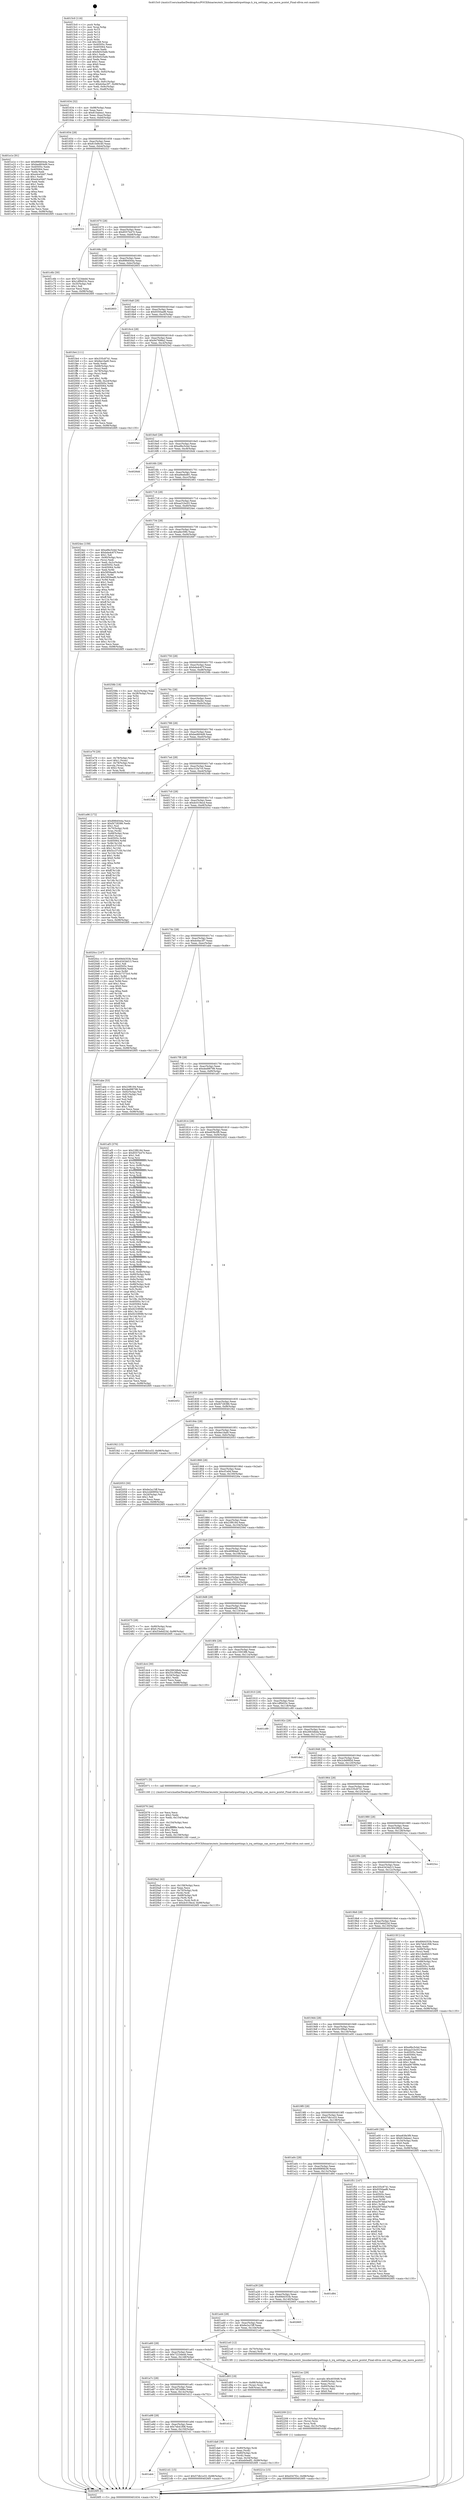 digraph "0x4015c0" {
  label = "0x4015c0 (/mnt/c/Users/mathe/Desktop/tcc/POCII/binaries/extr_linuxkernelirqsettings.h_irq_settings_can_move_pcntxt_Final-ollvm.out::main(0))"
  labelloc = "t"
  node[shape=record]

  Entry [label="",width=0.3,height=0.3,shape=circle,fillcolor=black,style=filled]
  "0x401634" [label="{
     0x401634 [32]\l
     | [instrs]\l
     &nbsp;&nbsp;0x401634 \<+6\>: mov -0x98(%rbp),%eax\l
     &nbsp;&nbsp;0x40163a \<+2\>: mov %eax,%ecx\l
     &nbsp;&nbsp;0x40163c \<+6\>: sub $0x810abea1,%ecx\l
     &nbsp;&nbsp;0x401642 \<+6\>: mov %eax,-0xac(%rbp)\l
     &nbsp;&nbsp;0x401648 \<+6\>: mov %ecx,-0xb0(%rbp)\l
     &nbsp;&nbsp;0x40164e \<+6\>: je 0000000000401e1e \<main+0x85e\>\l
  }"]
  "0x401e1e" [label="{
     0x401e1e [91]\l
     | [instrs]\l
     &nbsp;&nbsp;0x401e1e \<+5\>: mov $0x8984044a,%eax\l
     &nbsp;&nbsp;0x401e23 \<+5\>: mov $0xbed604d9,%ecx\l
     &nbsp;&nbsp;0x401e28 \<+7\>: mov 0x40505c,%edx\l
     &nbsp;&nbsp;0x401e2f \<+7\>: mov 0x405064,%esi\l
     &nbsp;&nbsp;0x401e36 \<+2\>: mov %edx,%edi\l
     &nbsp;&nbsp;0x401e38 \<+6\>: sub $0xe4ce5dd7,%edi\l
     &nbsp;&nbsp;0x401e3e \<+3\>: sub $0x1,%edi\l
     &nbsp;&nbsp;0x401e41 \<+6\>: add $0xe4ce5dd7,%edi\l
     &nbsp;&nbsp;0x401e47 \<+3\>: imul %edi,%edx\l
     &nbsp;&nbsp;0x401e4a \<+3\>: and $0x1,%edx\l
     &nbsp;&nbsp;0x401e4d \<+3\>: cmp $0x0,%edx\l
     &nbsp;&nbsp;0x401e50 \<+4\>: sete %r8b\l
     &nbsp;&nbsp;0x401e54 \<+3\>: cmp $0xa,%esi\l
     &nbsp;&nbsp;0x401e57 \<+4\>: setl %r9b\l
     &nbsp;&nbsp;0x401e5b \<+3\>: mov %r8b,%r10b\l
     &nbsp;&nbsp;0x401e5e \<+3\>: and %r9b,%r10b\l
     &nbsp;&nbsp;0x401e61 \<+3\>: xor %r9b,%r8b\l
     &nbsp;&nbsp;0x401e64 \<+3\>: or %r8b,%r10b\l
     &nbsp;&nbsp;0x401e67 \<+4\>: test $0x1,%r10b\l
     &nbsp;&nbsp;0x401e6b \<+3\>: cmovne %ecx,%eax\l
     &nbsp;&nbsp;0x401e6e \<+6\>: mov %eax,-0x98(%rbp)\l
     &nbsp;&nbsp;0x401e74 \<+5\>: jmp 00000000004026f5 \<main+0x1135\>\l
  }"]
  "0x401654" [label="{
     0x401654 [28]\l
     | [instrs]\l
     &nbsp;&nbsp;0x401654 \<+5\>: jmp 0000000000401659 \<main+0x99\>\l
     &nbsp;&nbsp;0x401659 \<+6\>: mov -0xac(%rbp),%eax\l
     &nbsp;&nbsp;0x40165f \<+5\>: sub $0x810d9c40,%eax\l
     &nbsp;&nbsp;0x401664 \<+6\>: mov %eax,-0xb4(%rbp)\l
     &nbsp;&nbsp;0x40166a \<+6\>: je 0000000000402321 \<main+0xd61\>\l
  }"]
  Exit [label="",width=0.3,height=0.3,shape=circle,fillcolor=black,style=filled,peripheries=2]
  "0x402321" [label="{
     0x402321\l
  }", style=dashed]
  "0x401670" [label="{
     0x401670 [28]\l
     | [instrs]\l
     &nbsp;&nbsp;0x401670 \<+5\>: jmp 0000000000401675 \<main+0xb5\>\l
     &nbsp;&nbsp;0x401675 \<+6\>: mov -0xac(%rbp),%eax\l
     &nbsp;&nbsp;0x40167b \<+5\>: sub $0x8557b470,%eax\l
     &nbsp;&nbsp;0x401680 \<+6\>: mov %eax,-0xb8(%rbp)\l
     &nbsp;&nbsp;0x401686 \<+6\>: je 0000000000401c6b \<main+0x6ab\>\l
  }"]
  "0x40221e" [label="{
     0x40221e [15]\l
     | [instrs]\l
     &nbsp;&nbsp;0x40221e \<+10\>: movl $0xd347f2c,-0x98(%rbp)\l
     &nbsp;&nbsp;0x402228 \<+5\>: jmp 00000000004026f5 \<main+0x1135\>\l
  }"]
  "0x401c6b" [label="{
     0x401c6b [30]\l
     | [instrs]\l
     &nbsp;&nbsp;0x401c6b \<+5\>: mov $0x7223dedd,%eax\l
     &nbsp;&nbsp;0x401c70 \<+5\>: mov $0x1df9453c,%ecx\l
     &nbsp;&nbsp;0x401c75 \<+3\>: mov -0x35(%rbp),%dl\l
     &nbsp;&nbsp;0x401c78 \<+3\>: test $0x1,%dl\l
     &nbsp;&nbsp;0x401c7b \<+3\>: cmovne %ecx,%eax\l
     &nbsp;&nbsp;0x401c7e \<+6\>: mov %eax,-0x98(%rbp)\l
     &nbsp;&nbsp;0x401c84 \<+5\>: jmp 00000000004026f5 \<main+0x1135\>\l
  }"]
  "0x40168c" [label="{
     0x40168c [28]\l
     | [instrs]\l
     &nbsp;&nbsp;0x40168c \<+5\>: jmp 0000000000401691 \<main+0xd1\>\l
     &nbsp;&nbsp;0x401691 \<+6\>: mov -0xac(%rbp),%eax\l
     &nbsp;&nbsp;0x401697 \<+5\>: sub $0x8984044a,%eax\l
     &nbsp;&nbsp;0x40169c \<+6\>: mov %eax,-0xbc(%rbp)\l
     &nbsp;&nbsp;0x4016a2 \<+6\>: je 0000000000402603 \<main+0x1043\>\l
  }"]
  "0x402209" [label="{
     0x402209 [21]\l
     | [instrs]\l
     &nbsp;&nbsp;0x402209 \<+4\>: mov -0x70(%rbp),%rcx\l
     &nbsp;&nbsp;0x40220d \<+3\>: mov (%rcx),%rcx\l
     &nbsp;&nbsp;0x402210 \<+3\>: mov %rcx,%rdi\l
     &nbsp;&nbsp;0x402213 \<+6\>: mov %eax,-0x15c(%rbp)\l
     &nbsp;&nbsp;0x402219 \<+5\>: call 0000000000401030 \<free@plt\>\l
     | [calls]\l
     &nbsp;&nbsp;0x401030 \{1\} (unknown)\l
  }"]
  "0x402603" [label="{
     0x402603\l
  }", style=dashed]
  "0x4016a8" [label="{
     0x4016a8 [28]\l
     | [instrs]\l
     &nbsp;&nbsp;0x4016a8 \<+5\>: jmp 00000000004016ad \<main+0xed\>\l
     &nbsp;&nbsp;0x4016ad \<+6\>: mov -0xac(%rbp),%eax\l
     &nbsp;&nbsp;0x4016b3 \<+5\>: sub $0x9350aef6,%eax\l
     &nbsp;&nbsp;0x4016b8 \<+6\>: mov %eax,-0xc0(%rbp)\l
     &nbsp;&nbsp;0x4016be \<+6\>: je 0000000000401fe4 \<main+0xa24\>\l
  }"]
  "0x4021ec" [label="{
     0x4021ec [29]\l
     | [instrs]\l
     &nbsp;&nbsp;0x4021ec \<+10\>: movabs $0x4030d6,%rdi\l
     &nbsp;&nbsp;0x4021f6 \<+4\>: mov -0x60(%rbp),%rcx\l
     &nbsp;&nbsp;0x4021fa \<+2\>: mov %eax,(%rcx)\l
     &nbsp;&nbsp;0x4021fc \<+4\>: mov -0x60(%rbp),%rcx\l
     &nbsp;&nbsp;0x402200 \<+2\>: mov (%rcx),%esi\l
     &nbsp;&nbsp;0x402202 \<+2\>: mov $0x0,%al\l
     &nbsp;&nbsp;0x402204 \<+5\>: call 0000000000401040 \<printf@plt\>\l
     | [calls]\l
     &nbsp;&nbsp;0x401040 \{1\} (unknown)\l
  }"]
  "0x401fe4" [label="{
     0x401fe4 [111]\l
     | [instrs]\l
     &nbsp;&nbsp;0x401fe4 \<+5\>: mov $0x335c8741,%eax\l
     &nbsp;&nbsp;0x401fe9 \<+5\>: mov $0xfee1fad0,%ecx\l
     &nbsp;&nbsp;0x401fee \<+2\>: xor %edx,%edx\l
     &nbsp;&nbsp;0x401ff0 \<+4\>: mov -0x68(%rbp),%rsi\l
     &nbsp;&nbsp;0x401ff4 \<+2\>: mov (%rsi),%edi\l
     &nbsp;&nbsp;0x401ff6 \<+4\>: mov -0x78(%rbp),%rsi\l
     &nbsp;&nbsp;0x401ffa \<+2\>: cmp (%rsi),%edi\l
     &nbsp;&nbsp;0x401ffc \<+4\>: setl %r8b\l
     &nbsp;&nbsp;0x402000 \<+4\>: and $0x1,%r8b\l
     &nbsp;&nbsp;0x402004 \<+4\>: mov %r8b,-0x2d(%rbp)\l
     &nbsp;&nbsp;0x402008 \<+7\>: mov 0x40505c,%edi\l
     &nbsp;&nbsp;0x40200f \<+8\>: mov 0x405064,%r9d\l
     &nbsp;&nbsp;0x402017 \<+3\>: sub $0x1,%edx\l
     &nbsp;&nbsp;0x40201a \<+3\>: mov %edi,%r10d\l
     &nbsp;&nbsp;0x40201d \<+3\>: add %edx,%r10d\l
     &nbsp;&nbsp;0x402020 \<+4\>: imul %r10d,%edi\l
     &nbsp;&nbsp;0x402024 \<+3\>: and $0x1,%edi\l
     &nbsp;&nbsp;0x402027 \<+3\>: cmp $0x0,%edi\l
     &nbsp;&nbsp;0x40202a \<+4\>: sete %r8b\l
     &nbsp;&nbsp;0x40202e \<+4\>: cmp $0xa,%r9d\l
     &nbsp;&nbsp;0x402032 \<+4\>: setl %r11b\l
     &nbsp;&nbsp;0x402036 \<+3\>: mov %r8b,%bl\l
     &nbsp;&nbsp;0x402039 \<+3\>: and %r11b,%bl\l
     &nbsp;&nbsp;0x40203c \<+3\>: xor %r11b,%r8b\l
     &nbsp;&nbsp;0x40203f \<+3\>: or %r8b,%bl\l
     &nbsp;&nbsp;0x402042 \<+3\>: test $0x1,%bl\l
     &nbsp;&nbsp;0x402045 \<+3\>: cmovne %ecx,%eax\l
     &nbsp;&nbsp;0x402048 \<+6\>: mov %eax,-0x98(%rbp)\l
     &nbsp;&nbsp;0x40204e \<+5\>: jmp 00000000004026f5 \<main+0x1135\>\l
  }"]
  "0x4016c4" [label="{
     0x4016c4 [28]\l
     | [instrs]\l
     &nbsp;&nbsp;0x4016c4 \<+5\>: jmp 00000000004016c9 \<main+0x109\>\l
     &nbsp;&nbsp;0x4016c9 \<+6\>: mov -0xac(%rbp),%eax\l
     &nbsp;&nbsp;0x4016cf \<+5\>: sub $0x947698a2,%eax\l
     &nbsp;&nbsp;0x4016d4 \<+6\>: mov %eax,-0xc4(%rbp)\l
     &nbsp;&nbsp;0x4016da \<+6\>: je 00000000004025e2 \<main+0x1022\>\l
  }"]
  "0x401ab4" [label="{
     0x401ab4\l
  }", style=dashed]
  "0x4025e2" [label="{
     0x4025e2\l
  }", style=dashed]
  "0x4016e0" [label="{
     0x4016e0 [28]\l
     | [instrs]\l
     &nbsp;&nbsp;0x4016e0 \<+5\>: jmp 00000000004016e5 \<main+0x125\>\l
     &nbsp;&nbsp;0x4016e5 \<+6\>: mov -0xac(%rbp),%eax\l
     &nbsp;&nbsp;0x4016eb \<+5\>: sub $0xa9bc5cbd,%eax\l
     &nbsp;&nbsp;0x4016f0 \<+6\>: mov %eax,-0xc8(%rbp)\l
     &nbsp;&nbsp;0x4016f6 \<+6\>: je 00000000004026dd \<main+0x111d\>\l
  }"]
  "0x4021d1" [label="{
     0x4021d1 [15]\l
     | [instrs]\l
     &nbsp;&nbsp;0x4021d1 \<+10\>: movl $0x57db1e33,-0x98(%rbp)\l
     &nbsp;&nbsp;0x4021db \<+5\>: jmp 00000000004026f5 \<main+0x1135\>\l
  }"]
  "0x4026dd" [label="{
     0x4026dd\l
  }", style=dashed]
  "0x4016fc" [label="{
     0x4016fc [28]\l
     | [instrs]\l
     &nbsp;&nbsp;0x4016fc \<+5\>: jmp 0000000000401701 \<main+0x141\>\l
     &nbsp;&nbsp;0x401701 \<+6\>: mov -0xac(%rbp),%eax\l
     &nbsp;&nbsp;0x401707 \<+5\>: sub $0xa9eebd81,%eax\l
     &nbsp;&nbsp;0x40170c \<+6\>: mov %eax,-0xcc(%rbp)\l
     &nbsp;&nbsp;0x401712 \<+6\>: je 0000000000402461 \<main+0xea1\>\l
  }"]
  "0x401a98" [label="{
     0x401a98 [28]\l
     | [instrs]\l
     &nbsp;&nbsp;0x401a98 \<+5\>: jmp 0000000000401a9d \<main+0x4dd\>\l
     &nbsp;&nbsp;0x401a9d \<+6\>: mov -0xac(%rbp),%eax\l
     &nbsp;&nbsp;0x401aa3 \<+5\>: sub $0x7eb41f08,%eax\l
     &nbsp;&nbsp;0x401aa8 \<+6\>: mov %eax,-0x150(%rbp)\l
     &nbsp;&nbsp;0x401aae \<+6\>: je 00000000004021d1 \<main+0xc11\>\l
  }"]
  "0x402461" [label="{
     0x402461\l
  }", style=dashed]
  "0x401718" [label="{
     0x401718 [28]\l
     | [instrs]\l
     &nbsp;&nbsp;0x401718 \<+5\>: jmp 000000000040171d \<main+0x15d\>\l
     &nbsp;&nbsp;0x40171d \<+6\>: mov -0xac(%rbp),%eax\l
     &nbsp;&nbsp;0x401723 \<+5\>: sub $0xaa31bc03,%eax\l
     &nbsp;&nbsp;0x401728 \<+6\>: mov %eax,-0xd0(%rbp)\l
     &nbsp;&nbsp;0x40172e \<+6\>: je 00000000004024ec \<main+0xf2c\>\l
  }"]
  "0x401d12" [label="{
     0x401d12\l
  }", style=dashed]
  "0x4024ec" [label="{
     0x4024ec [159]\l
     | [instrs]\l
     &nbsp;&nbsp;0x4024ec \<+5\>: mov $0xa9bc5cbd,%eax\l
     &nbsp;&nbsp;0x4024f1 \<+5\>: mov $0xbda4c67f,%ecx\l
     &nbsp;&nbsp;0x4024f6 \<+2\>: mov $0x1,%dl\l
     &nbsp;&nbsp;0x4024f8 \<+7\>: mov -0x90(%rbp),%rsi\l
     &nbsp;&nbsp;0x4024ff \<+2\>: mov (%rsi),%edi\l
     &nbsp;&nbsp;0x402501 \<+3\>: mov %edi,-0x2c(%rbp)\l
     &nbsp;&nbsp;0x402504 \<+7\>: mov 0x40505c,%edi\l
     &nbsp;&nbsp;0x40250b \<+8\>: mov 0x405064,%r8d\l
     &nbsp;&nbsp;0x402513 \<+3\>: mov %edi,%r9d\l
     &nbsp;&nbsp;0x402516 \<+7\>: sub $0x5859aef0,%r9d\l
     &nbsp;&nbsp;0x40251d \<+4\>: sub $0x1,%r9d\l
     &nbsp;&nbsp;0x402521 \<+7\>: add $0x5859aef0,%r9d\l
     &nbsp;&nbsp;0x402528 \<+4\>: imul %r9d,%edi\l
     &nbsp;&nbsp;0x40252c \<+3\>: and $0x1,%edi\l
     &nbsp;&nbsp;0x40252f \<+3\>: cmp $0x0,%edi\l
     &nbsp;&nbsp;0x402532 \<+4\>: sete %r10b\l
     &nbsp;&nbsp;0x402536 \<+4\>: cmp $0xa,%r8d\l
     &nbsp;&nbsp;0x40253a \<+4\>: setl %r11b\l
     &nbsp;&nbsp;0x40253e \<+3\>: mov %r10b,%bl\l
     &nbsp;&nbsp;0x402541 \<+3\>: xor $0xff,%bl\l
     &nbsp;&nbsp;0x402544 \<+3\>: mov %r11b,%r14b\l
     &nbsp;&nbsp;0x402547 \<+4\>: xor $0xff,%r14b\l
     &nbsp;&nbsp;0x40254b \<+3\>: xor $0x0,%dl\l
     &nbsp;&nbsp;0x40254e \<+3\>: mov %bl,%r15b\l
     &nbsp;&nbsp;0x402551 \<+4\>: and $0x0,%r15b\l
     &nbsp;&nbsp;0x402555 \<+3\>: and %dl,%r10b\l
     &nbsp;&nbsp;0x402558 \<+3\>: mov %r14b,%r12b\l
     &nbsp;&nbsp;0x40255b \<+4\>: and $0x0,%r12b\l
     &nbsp;&nbsp;0x40255f \<+3\>: and %dl,%r11b\l
     &nbsp;&nbsp;0x402562 \<+3\>: or %r10b,%r15b\l
     &nbsp;&nbsp;0x402565 \<+3\>: or %r11b,%r12b\l
     &nbsp;&nbsp;0x402568 \<+3\>: xor %r12b,%r15b\l
     &nbsp;&nbsp;0x40256b \<+3\>: or %r14b,%bl\l
     &nbsp;&nbsp;0x40256e \<+3\>: xor $0xff,%bl\l
     &nbsp;&nbsp;0x402571 \<+3\>: or $0x0,%dl\l
     &nbsp;&nbsp;0x402574 \<+2\>: and %dl,%bl\l
     &nbsp;&nbsp;0x402576 \<+3\>: or %bl,%r15b\l
     &nbsp;&nbsp;0x402579 \<+4\>: test $0x1,%r15b\l
     &nbsp;&nbsp;0x40257d \<+3\>: cmovne %ecx,%eax\l
     &nbsp;&nbsp;0x402580 \<+6\>: mov %eax,-0x98(%rbp)\l
     &nbsp;&nbsp;0x402586 \<+5\>: jmp 00000000004026f5 \<main+0x1135\>\l
  }"]
  "0x401734" [label="{
     0x401734 [28]\l
     | [instrs]\l
     &nbsp;&nbsp;0x401734 \<+5\>: jmp 0000000000401739 \<main+0x179\>\l
     &nbsp;&nbsp;0x401739 \<+6\>: mov -0xac(%rbp),%eax\l
     &nbsp;&nbsp;0x40173f \<+5\>: sub $0xafec59fc,%eax\l
     &nbsp;&nbsp;0x401744 \<+6\>: mov %eax,-0xd4(%rbp)\l
     &nbsp;&nbsp;0x40174a \<+6\>: je 0000000000402687 \<main+0x10c7\>\l
  }"]
  "0x4020a2" [label="{
     0x4020a2 [42]\l
     | [instrs]\l
     &nbsp;&nbsp;0x4020a2 \<+6\>: mov -0x158(%rbp),%ecx\l
     &nbsp;&nbsp;0x4020a8 \<+3\>: imul %eax,%ecx\l
     &nbsp;&nbsp;0x4020ab \<+4\>: mov -0x70(%rbp),%rdi\l
     &nbsp;&nbsp;0x4020af \<+3\>: mov (%rdi),%rdi\l
     &nbsp;&nbsp;0x4020b2 \<+4\>: mov -0x68(%rbp),%r8\l
     &nbsp;&nbsp;0x4020b6 \<+3\>: movslq (%r8),%r8\l
     &nbsp;&nbsp;0x4020b9 \<+4\>: mov %ecx,(%rdi,%r8,4)\l
     &nbsp;&nbsp;0x4020bd \<+10\>: movl $0xdc019ecd,-0x98(%rbp)\l
     &nbsp;&nbsp;0x4020c7 \<+5\>: jmp 00000000004026f5 \<main+0x1135\>\l
  }"]
  "0x402687" [label="{
     0x402687\l
  }", style=dashed]
  "0x401750" [label="{
     0x401750 [28]\l
     | [instrs]\l
     &nbsp;&nbsp;0x401750 \<+5\>: jmp 0000000000401755 \<main+0x195\>\l
     &nbsp;&nbsp;0x401755 \<+6\>: mov -0xac(%rbp),%eax\l
     &nbsp;&nbsp;0x40175b \<+5\>: sub $0xbda4c67f,%eax\l
     &nbsp;&nbsp;0x401760 \<+6\>: mov %eax,-0xd8(%rbp)\l
     &nbsp;&nbsp;0x401766 \<+6\>: je 000000000040258b \<main+0xfcb\>\l
  }"]
  "0x402076" [label="{
     0x402076 [44]\l
     | [instrs]\l
     &nbsp;&nbsp;0x402076 \<+2\>: xor %ecx,%ecx\l
     &nbsp;&nbsp;0x402078 \<+5\>: mov $0x2,%edx\l
     &nbsp;&nbsp;0x40207d \<+6\>: mov %edx,-0x154(%rbp)\l
     &nbsp;&nbsp;0x402083 \<+1\>: cltd\l
     &nbsp;&nbsp;0x402084 \<+6\>: mov -0x154(%rbp),%esi\l
     &nbsp;&nbsp;0x40208a \<+2\>: idiv %esi\l
     &nbsp;&nbsp;0x40208c \<+6\>: imul $0xfffffffe,%edx,%edx\l
     &nbsp;&nbsp;0x402092 \<+3\>: sub $0x1,%ecx\l
     &nbsp;&nbsp;0x402095 \<+2\>: sub %ecx,%edx\l
     &nbsp;&nbsp;0x402097 \<+6\>: mov %edx,-0x158(%rbp)\l
     &nbsp;&nbsp;0x40209d \<+5\>: call 0000000000401160 \<next_i\>\l
     | [calls]\l
     &nbsp;&nbsp;0x401160 \{1\} (/mnt/c/Users/mathe/Desktop/tcc/POCII/binaries/extr_linuxkernelirqsettings.h_irq_settings_can_move_pcntxt_Final-ollvm.out::next_i)\l
  }"]
  "0x40258b" [label="{
     0x40258b [18]\l
     | [instrs]\l
     &nbsp;&nbsp;0x40258b \<+3\>: mov -0x2c(%rbp),%eax\l
     &nbsp;&nbsp;0x40258e \<+4\>: lea -0x28(%rbp),%rsp\l
     &nbsp;&nbsp;0x402592 \<+1\>: pop %rbx\l
     &nbsp;&nbsp;0x402593 \<+2\>: pop %r12\l
     &nbsp;&nbsp;0x402595 \<+2\>: pop %r13\l
     &nbsp;&nbsp;0x402597 \<+2\>: pop %r14\l
     &nbsp;&nbsp;0x402599 \<+2\>: pop %r15\l
     &nbsp;&nbsp;0x40259b \<+1\>: pop %rbp\l
     &nbsp;&nbsp;0x40259c \<+1\>: ret\l
  }"]
  "0x40176c" [label="{
     0x40176c [28]\l
     | [instrs]\l
     &nbsp;&nbsp;0x40176c \<+5\>: jmp 0000000000401771 \<main+0x1b1\>\l
     &nbsp;&nbsp;0x401771 \<+6\>: mov -0xac(%rbp),%eax\l
     &nbsp;&nbsp;0x401777 \<+5\>: sub $0xbe3fa2bc,%eax\l
     &nbsp;&nbsp;0x40177c \<+6\>: mov %eax,-0xdc(%rbp)\l
     &nbsp;&nbsp;0x401782 \<+6\>: je 000000000040222d \<main+0xc6d\>\l
  }"]
  "0x401e96" [label="{
     0x401e96 [172]\l
     | [instrs]\l
     &nbsp;&nbsp;0x401e96 \<+5\>: mov $0x8984044a,%ecx\l
     &nbsp;&nbsp;0x401e9b \<+5\>: mov $0xf4728386,%edx\l
     &nbsp;&nbsp;0x401ea0 \<+3\>: mov $0x1,%sil\l
     &nbsp;&nbsp;0x401ea3 \<+4\>: mov -0x70(%rbp),%rdi\l
     &nbsp;&nbsp;0x401ea7 \<+3\>: mov %rax,(%rdi)\l
     &nbsp;&nbsp;0x401eaa \<+4\>: mov -0x68(%rbp),%rax\l
     &nbsp;&nbsp;0x401eae \<+6\>: movl $0x0,(%rax)\l
     &nbsp;&nbsp;0x401eb4 \<+8\>: mov 0x40505c,%r8d\l
     &nbsp;&nbsp;0x401ebc \<+8\>: mov 0x405064,%r9d\l
     &nbsp;&nbsp;0x401ec4 \<+3\>: mov %r8d,%r10d\l
     &nbsp;&nbsp;0x401ec7 \<+7\>: sub $0x5cc37c50,%r10d\l
     &nbsp;&nbsp;0x401ece \<+4\>: sub $0x1,%r10d\l
     &nbsp;&nbsp;0x401ed2 \<+7\>: add $0x5cc37c50,%r10d\l
     &nbsp;&nbsp;0x401ed9 \<+4\>: imul %r10d,%r8d\l
     &nbsp;&nbsp;0x401edd \<+4\>: and $0x1,%r8d\l
     &nbsp;&nbsp;0x401ee1 \<+4\>: cmp $0x0,%r8d\l
     &nbsp;&nbsp;0x401ee5 \<+4\>: sete %r11b\l
     &nbsp;&nbsp;0x401ee9 \<+4\>: cmp $0xa,%r9d\l
     &nbsp;&nbsp;0x401eed \<+3\>: setl %bl\l
     &nbsp;&nbsp;0x401ef0 \<+3\>: mov %r11b,%r14b\l
     &nbsp;&nbsp;0x401ef3 \<+4\>: xor $0xff,%r14b\l
     &nbsp;&nbsp;0x401ef7 \<+3\>: mov %bl,%r15b\l
     &nbsp;&nbsp;0x401efa \<+4\>: xor $0xff,%r15b\l
     &nbsp;&nbsp;0x401efe \<+4\>: xor $0x0,%sil\l
     &nbsp;&nbsp;0x401f02 \<+3\>: mov %r14b,%r12b\l
     &nbsp;&nbsp;0x401f05 \<+4\>: and $0x0,%r12b\l
     &nbsp;&nbsp;0x401f09 \<+3\>: and %sil,%r11b\l
     &nbsp;&nbsp;0x401f0c \<+3\>: mov %r15b,%r13b\l
     &nbsp;&nbsp;0x401f0f \<+4\>: and $0x0,%r13b\l
     &nbsp;&nbsp;0x401f13 \<+3\>: and %sil,%bl\l
     &nbsp;&nbsp;0x401f16 \<+3\>: or %r11b,%r12b\l
     &nbsp;&nbsp;0x401f19 \<+3\>: or %bl,%r13b\l
     &nbsp;&nbsp;0x401f1c \<+3\>: xor %r13b,%r12b\l
     &nbsp;&nbsp;0x401f1f \<+3\>: or %r15b,%r14b\l
     &nbsp;&nbsp;0x401f22 \<+4\>: xor $0xff,%r14b\l
     &nbsp;&nbsp;0x401f26 \<+4\>: or $0x0,%sil\l
     &nbsp;&nbsp;0x401f2a \<+3\>: and %sil,%r14b\l
     &nbsp;&nbsp;0x401f2d \<+3\>: or %r14b,%r12b\l
     &nbsp;&nbsp;0x401f30 \<+4\>: test $0x1,%r12b\l
     &nbsp;&nbsp;0x401f34 \<+3\>: cmovne %edx,%ecx\l
     &nbsp;&nbsp;0x401f37 \<+6\>: mov %ecx,-0x98(%rbp)\l
     &nbsp;&nbsp;0x401f3d \<+5\>: jmp 00000000004026f5 \<main+0x1135\>\l
  }"]
  "0x40222d" [label="{
     0x40222d\l
  }", style=dashed]
  "0x401788" [label="{
     0x401788 [28]\l
     | [instrs]\l
     &nbsp;&nbsp;0x401788 \<+5\>: jmp 000000000040178d \<main+0x1cd\>\l
     &nbsp;&nbsp;0x40178d \<+6\>: mov -0xac(%rbp),%eax\l
     &nbsp;&nbsp;0x401793 \<+5\>: sub $0xbed604d9,%eax\l
     &nbsp;&nbsp;0x401798 \<+6\>: mov %eax,-0xe0(%rbp)\l
     &nbsp;&nbsp;0x40179e \<+6\>: je 0000000000401e79 \<main+0x8b9\>\l
  }"]
  "0x401da6" [label="{
     0x401da6 [30]\l
     | [instrs]\l
     &nbsp;&nbsp;0x401da6 \<+4\>: mov -0x80(%rbp),%rdi\l
     &nbsp;&nbsp;0x401daa \<+2\>: mov %eax,(%rdi)\l
     &nbsp;&nbsp;0x401dac \<+4\>: mov -0x80(%rbp),%rdi\l
     &nbsp;&nbsp;0x401db0 \<+2\>: mov (%rdi),%eax\l
     &nbsp;&nbsp;0x401db2 \<+3\>: mov %eax,-0x34(%rbp)\l
     &nbsp;&nbsp;0x401db5 \<+10\>: movl $0xeb0edf2,-0x98(%rbp)\l
     &nbsp;&nbsp;0x401dbf \<+5\>: jmp 00000000004026f5 \<main+0x1135\>\l
  }"]
  "0x401e79" [label="{
     0x401e79 [29]\l
     | [instrs]\l
     &nbsp;&nbsp;0x401e79 \<+4\>: mov -0x78(%rbp),%rax\l
     &nbsp;&nbsp;0x401e7d \<+6\>: movl $0x1,(%rax)\l
     &nbsp;&nbsp;0x401e83 \<+4\>: mov -0x78(%rbp),%rax\l
     &nbsp;&nbsp;0x401e87 \<+3\>: movslq (%rax),%rax\l
     &nbsp;&nbsp;0x401e8a \<+4\>: shl $0x2,%rax\l
     &nbsp;&nbsp;0x401e8e \<+3\>: mov %rax,%rdi\l
     &nbsp;&nbsp;0x401e91 \<+5\>: call 0000000000401050 \<malloc@plt\>\l
     | [calls]\l
     &nbsp;&nbsp;0x401050 \{1\} (unknown)\l
  }"]
  "0x4017a4" [label="{
     0x4017a4 [28]\l
     | [instrs]\l
     &nbsp;&nbsp;0x4017a4 \<+5\>: jmp 00000000004017a9 \<main+0x1e9\>\l
     &nbsp;&nbsp;0x4017a9 \<+6\>: mov -0xac(%rbp),%eax\l
     &nbsp;&nbsp;0x4017af \<+5\>: sub $0xc31fa7c0,%eax\l
     &nbsp;&nbsp;0x4017b4 \<+6\>: mov %eax,-0xe4(%rbp)\l
     &nbsp;&nbsp;0x4017ba \<+6\>: je 00000000004023db \<main+0xe1b\>\l
  }"]
  "0x401a7c" [label="{
     0x401a7c [28]\l
     | [instrs]\l
     &nbsp;&nbsp;0x401a7c \<+5\>: jmp 0000000000401a81 \<main+0x4c1\>\l
     &nbsp;&nbsp;0x401a81 \<+6\>: mov -0xac(%rbp),%eax\l
     &nbsp;&nbsp;0x401a87 \<+5\>: sub $0x7df1b88a,%eax\l
     &nbsp;&nbsp;0x401a8c \<+6\>: mov %eax,-0x14c(%rbp)\l
     &nbsp;&nbsp;0x401a92 \<+6\>: je 0000000000401d12 \<main+0x752\>\l
  }"]
  "0x4023db" [label="{
     0x4023db\l
  }", style=dashed]
  "0x4017c0" [label="{
     0x4017c0 [28]\l
     | [instrs]\l
     &nbsp;&nbsp;0x4017c0 \<+5\>: jmp 00000000004017c5 \<main+0x205\>\l
     &nbsp;&nbsp;0x4017c5 \<+6\>: mov -0xac(%rbp),%eax\l
     &nbsp;&nbsp;0x4017cb \<+5\>: sub $0xdc019ecd,%eax\l
     &nbsp;&nbsp;0x4017d0 \<+6\>: mov %eax,-0xe8(%rbp)\l
     &nbsp;&nbsp;0x4017d6 \<+6\>: je 00000000004020cc \<main+0xb0c\>\l
  }"]
  "0x401d93" [label="{
     0x401d93 [19]\l
     | [instrs]\l
     &nbsp;&nbsp;0x401d93 \<+7\>: mov -0x88(%rbp),%rax\l
     &nbsp;&nbsp;0x401d9a \<+3\>: mov (%rax),%rax\l
     &nbsp;&nbsp;0x401d9d \<+4\>: mov 0x8(%rax),%rdi\l
     &nbsp;&nbsp;0x401da1 \<+5\>: call 0000000000401060 \<atoi@plt\>\l
     | [calls]\l
     &nbsp;&nbsp;0x401060 \{1\} (unknown)\l
  }"]
  "0x4020cc" [label="{
     0x4020cc [147]\l
     | [instrs]\l
     &nbsp;&nbsp;0x4020cc \<+5\>: mov $0x69d4353b,%eax\l
     &nbsp;&nbsp;0x4020d1 \<+5\>: mov $0x43434d13,%ecx\l
     &nbsp;&nbsp;0x4020d6 \<+2\>: mov $0x1,%dl\l
     &nbsp;&nbsp;0x4020d8 \<+7\>: mov 0x40505c,%esi\l
     &nbsp;&nbsp;0x4020df \<+7\>: mov 0x405064,%edi\l
     &nbsp;&nbsp;0x4020e6 \<+3\>: mov %esi,%r8d\l
     &nbsp;&nbsp;0x4020e9 \<+7\>: sub $0x5c7373c0,%r8d\l
     &nbsp;&nbsp;0x4020f0 \<+4\>: sub $0x1,%r8d\l
     &nbsp;&nbsp;0x4020f4 \<+7\>: add $0x5c7373c0,%r8d\l
     &nbsp;&nbsp;0x4020fb \<+4\>: imul %r8d,%esi\l
     &nbsp;&nbsp;0x4020ff \<+3\>: and $0x1,%esi\l
     &nbsp;&nbsp;0x402102 \<+3\>: cmp $0x0,%esi\l
     &nbsp;&nbsp;0x402105 \<+4\>: sete %r9b\l
     &nbsp;&nbsp;0x402109 \<+3\>: cmp $0xa,%edi\l
     &nbsp;&nbsp;0x40210c \<+4\>: setl %r10b\l
     &nbsp;&nbsp;0x402110 \<+3\>: mov %r9b,%r11b\l
     &nbsp;&nbsp;0x402113 \<+4\>: xor $0xff,%r11b\l
     &nbsp;&nbsp;0x402117 \<+3\>: mov %r10b,%bl\l
     &nbsp;&nbsp;0x40211a \<+3\>: xor $0xff,%bl\l
     &nbsp;&nbsp;0x40211d \<+3\>: xor $0x0,%dl\l
     &nbsp;&nbsp;0x402120 \<+3\>: mov %r11b,%r14b\l
     &nbsp;&nbsp;0x402123 \<+4\>: and $0x0,%r14b\l
     &nbsp;&nbsp;0x402127 \<+3\>: and %dl,%r9b\l
     &nbsp;&nbsp;0x40212a \<+3\>: mov %bl,%r15b\l
     &nbsp;&nbsp;0x40212d \<+4\>: and $0x0,%r15b\l
     &nbsp;&nbsp;0x402131 \<+3\>: and %dl,%r10b\l
     &nbsp;&nbsp;0x402134 \<+3\>: or %r9b,%r14b\l
     &nbsp;&nbsp;0x402137 \<+3\>: or %r10b,%r15b\l
     &nbsp;&nbsp;0x40213a \<+3\>: xor %r15b,%r14b\l
     &nbsp;&nbsp;0x40213d \<+3\>: or %bl,%r11b\l
     &nbsp;&nbsp;0x402140 \<+4\>: xor $0xff,%r11b\l
     &nbsp;&nbsp;0x402144 \<+3\>: or $0x0,%dl\l
     &nbsp;&nbsp;0x402147 \<+3\>: and %dl,%r11b\l
     &nbsp;&nbsp;0x40214a \<+3\>: or %r11b,%r14b\l
     &nbsp;&nbsp;0x40214d \<+4\>: test $0x1,%r14b\l
     &nbsp;&nbsp;0x402151 \<+3\>: cmovne %ecx,%eax\l
     &nbsp;&nbsp;0x402154 \<+6\>: mov %eax,-0x98(%rbp)\l
     &nbsp;&nbsp;0x40215a \<+5\>: jmp 00000000004026f5 \<main+0x1135\>\l
  }"]
  "0x4017dc" [label="{
     0x4017dc [28]\l
     | [instrs]\l
     &nbsp;&nbsp;0x4017dc \<+5\>: jmp 00000000004017e1 \<main+0x221\>\l
     &nbsp;&nbsp;0x4017e1 \<+6\>: mov -0xac(%rbp),%eax\l
     &nbsp;&nbsp;0x4017e7 \<+5\>: sub $0xdc6ac3f7,%eax\l
     &nbsp;&nbsp;0x4017ec \<+6\>: mov %eax,-0xec(%rbp)\l
     &nbsp;&nbsp;0x4017f2 \<+6\>: je 0000000000401abe \<main+0x4fe\>\l
  }"]
  "0x401a60" [label="{
     0x401a60 [28]\l
     | [instrs]\l
     &nbsp;&nbsp;0x401a60 \<+5\>: jmp 0000000000401a65 \<main+0x4a5\>\l
     &nbsp;&nbsp;0x401a65 \<+6\>: mov -0xac(%rbp),%eax\l
     &nbsp;&nbsp;0x401a6b \<+5\>: sub $0x7223dedd,%eax\l
     &nbsp;&nbsp;0x401a70 \<+6\>: mov %eax,-0x148(%rbp)\l
     &nbsp;&nbsp;0x401a76 \<+6\>: je 0000000000401d93 \<main+0x7d3\>\l
  }"]
  "0x401abe" [label="{
     0x401abe [53]\l
     | [instrs]\l
     &nbsp;&nbsp;0x401abe \<+5\>: mov $0x23f6184,%eax\l
     &nbsp;&nbsp;0x401ac3 \<+5\>: mov $0xded98798,%ecx\l
     &nbsp;&nbsp;0x401ac8 \<+6\>: mov -0x92(%rbp),%dl\l
     &nbsp;&nbsp;0x401ace \<+7\>: mov -0x91(%rbp),%sil\l
     &nbsp;&nbsp;0x401ad5 \<+3\>: mov %dl,%dil\l
     &nbsp;&nbsp;0x401ad8 \<+3\>: and %sil,%dil\l
     &nbsp;&nbsp;0x401adb \<+3\>: xor %sil,%dl\l
     &nbsp;&nbsp;0x401ade \<+3\>: or %dl,%dil\l
     &nbsp;&nbsp;0x401ae1 \<+4\>: test $0x1,%dil\l
     &nbsp;&nbsp;0x401ae5 \<+3\>: cmovne %ecx,%eax\l
     &nbsp;&nbsp;0x401ae8 \<+6\>: mov %eax,-0x98(%rbp)\l
     &nbsp;&nbsp;0x401aee \<+5\>: jmp 00000000004026f5 \<main+0x1135\>\l
  }"]
  "0x4017f8" [label="{
     0x4017f8 [28]\l
     | [instrs]\l
     &nbsp;&nbsp;0x4017f8 \<+5\>: jmp 00000000004017fd \<main+0x23d\>\l
     &nbsp;&nbsp;0x4017fd \<+6\>: mov -0xac(%rbp),%eax\l
     &nbsp;&nbsp;0x401803 \<+5\>: sub $0xded98798,%eax\l
     &nbsp;&nbsp;0x401808 \<+6\>: mov %eax,-0xf0(%rbp)\l
     &nbsp;&nbsp;0x40180e \<+6\>: je 0000000000401af3 \<main+0x533\>\l
  }"]
  "0x4026f5" [label="{
     0x4026f5 [5]\l
     | [instrs]\l
     &nbsp;&nbsp;0x4026f5 \<+5\>: jmp 0000000000401634 \<main+0x74\>\l
  }"]
  "0x4015c0" [label="{
     0x4015c0 [116]\l
     | [instrs]\l
     &nbsp;&nbsp;0x4015c0 \<+1\>: push %rbp\l
     &nbsp;&nbsp;0x4015c1 \<+3\>: mov %rsp,%rbp\l
     &nbsp;&nbsp;0x4015c4 \<+2\>: push %r15\l
     &nbsp;&nbsp;0x4015c6 \<+2\>: push %r14\l
     &nbsp;&nbsp;0x4015c8 \<+2\>: push %r13\l
     &nbsp;&nbsp;0x4015ca \<+2\>: push %r12\l
     &nbsp;&nbsp;0x4015cc \<+1\>: push %rbx\l
     &nbsp;&nbsp;0x4015cd \<+7\>: sub $0x168,%rsp\l
     &nbsp;&nbsp;0x4015d4 \<+7\>: mov 0x40505c,%eax\l
     &nbsp;&nbsp;0x4015db \<+7\>: mov 0x405064,%ecx\l
     &nbsp;&nbsp;0x4015e2 \<+2\>: mov %eax,%edx\l
     &nbsp;&nbsp;0x4015e4 \<+6\>: sub $0x9e025afe,%edx\l
     &nbsp;&nbsp;0x4015ea \<+3\>: sub $0x1,%edx\l
     &nbsp;&nbsp;0x4015ed \<+6\>: add $0x9e025afe,%edx\l
     &nbsp;&nbsp;0x4015f3 \<+3\>: imul %edx,%eax\l
     &nbsp;&nbsp;0x4015f6 \<+3\>: and $0x1,%eax\l
     &nbsp;&nbsp;0x4015f9 \<+3\>: cmp $0x0,%eax\l
     &nbsp;&nbsp;0x4015fc \<+4\>: sete %r8b\l
     &nbsp;&nbsp;0x401600 \<+4\>: and $0x1,%r8b\l
     &nbsp;&nbsp;0x401604 \<+7\>: mov %r8b,-0x92(%rbp)\l
     &nbsp;&nbsp;0x40160b \<+3\>: cmp $0xa,%ecx\l
     &nbsp;&nbsp;0x40160e \<+4\>: setl %r8b\l
     &nbsp;&nbsp;0x401612 \<+4\>: and $0x1,%r8b\l
     &nbsp;&nbsp;0x401616 \<+7\>: mov %r8b,-0x91(%rbp)\l
     &nbsp;&nbsp;0x40161d \<+10\>: movl $0xdc6ac3f7,-0x98(%rbp)\l
     &nbsp;&nbsp;0x401627 \<+6\>: mov %edi,-0x9c(%rbp)\l
     &nbsp;&nbsp;0x40162d \<+7\>: mov %rsi,-0xa8(%rbp)\l
  }"]
  "0x4021e0" [label="{
     0x4021e0 [12]\l
     | [instrs]\l
     &nbsp;&nbsp;0x4021e0 \<+4\>: mov -0x70(%rbp),%rax\l
     &nbsp;&nbsp;0x4021e4 \<+3\>: mov (%rax),%rdi\l
     &nbsp;&nbsp;0x4021e7 \<+5\>: call 00000000004013f0 \<irq_settings_can_move_pcntxt\>\l
     | [calls]\l
     &nbsp;&nbsp;0x4013f0 \{1\} (/mnt/c/Users/mathe/Desktop/tcc/POCII/binaries/extr_linuxkernelirqsettings.h_irq_settings_can_move_pcntxt_Final-ollvm.out::irq_settings_can_move_pcntxt)\l
  }"]
  "0x401af3" [label="{
     0x401af3 [376]\l
     | [instrs]\l
     &nbsp;&nbsp;0x401af3 \<+5\>: mov $0x23f6184,%eax\l
     &nbsp;&nbsp;0x401af8 \<+5\>: mov $0x8557b470,%ecx\l
     &nbsp;&nbsp;0x401afd \<+2\>: mov $0x1,%dl\l
     &nbsp;&nbsp;0x401aff \<+3\>: mov %rsp,%rsi\l
     &nbsp;&nbsp;0x401b02 \<+4\>: add $0xfffffffffffffff0,%rsi\l
     &nbsp;&nbsp;0x401b06 \<+3\>: mov %rsi,%rsp\l
     &nbsp;&nbsp;0x401b09 \<+7\>: mov %rsi,-0x90(%rbp)\l
     &nbsp;&nbsp;0x401b10 \<+3\>: mov %rsp,%rsi\l
     &nbsp;&nbsp;0x401b13 \<+4\>: add $0xfffffffffffffff0,%rsi\l
     &nbsp;&nbsp;0x401b17 \<+3\>: mov %rsi,%rsp\l
     &nbsp;&nbsp;0x401b1a \<+3\>: mov %rsp,%rdi\l
     &nbsp;&nbsp;0x401b1d \<+4\>: add $0xfffffffffffffff0,%rdi\l
     &nbsp;&nbsp;0x401b21 \<+3\>: mov %rdi,%rsp\l
     &nbsp;&nbsp;0x401b24 \<+7\>: mov %rdi,-0x88(%rbp)\l
     &nbsp;&nbsp;0x401b2b \<+3\>: mov %rsp,%rdi\l
     &nbsp;&nbsp;0x401b2e \<+4\>: add $0xfffffffffffffff0,%rdi\l
     &nbsp;&nbsp;0x401b32 \<+3\>: mov %rdi,%rsp\l
     &nbsp;&nbsp;0x401b35 \<+4\>: mov %rdi,-0x80(%rbp)\l
     &nbsp;&nbsp;0x401b39 \<+3\>: mov %rsp,%rdi\l
     &nbsp;&nbsp;0x401b3c \<+4\>: add $0xfffffffffffffff0,%rdi\l
     &nbsp;&nbsp;0x401b40 \<+3\>: mov %rdi,%rsp\l
     &nbsp;&nbsp;0x401b43 \<+4\>: mov %rdi,-0x78(%rbp)\l
     &nbsp;&nbsp;0x401b47 \<+3\>: mov %rsp,%rdi\l
     &nbsp;&nbsp;0x401b4a \<+4\>: add $0xfffffffffffffff0,%rdi\l
     &nbsp;&nbsp;0x401b4e \<+3\>: mov %rdi,%rsp\l
     &nbsp;&nbsp;0x401b51 \<+4\>: mov %rdi,-0x70(%rbp)\l
     &nbsp;&nbsp;0x401b55 \<+3\>: mov %rsp,%rdi\l
     &nbsp;&nbsp;0x401b58 \<+4\>: add $0xfffffffffffffff0,%rdi\l
     &nbsp;&nbsp;0x401b5c \<+3\>: mov %rdi,%rsp\l
     &nbsp;&nbsp;0x401b5f \<+4\>: mov %rdi,-0x68(%rbp)\l
     &nbsp;&nbsp;0x401b63 \<+3\>: mov %rsp,%rdi\l
     &nbsp;&nbsp;0x401b66 \<+4\>: add $0xfffffffffffffff0,%rdi\l
     &nbsp;&nbsp;0x401b6a \<+3\>: mov %rdi,%rsp\l
     &nbsp;&nbsp;0x401b6d \<+4\>: mov %rdi,-0x60(%rbp)\l
     &nbsp;&nbsp;0x401b71 \<+3\>: mov %rsp,%rdi\l
     &nbsp;&nbsp;0x401b74 \<+4\>: add $0xfffffffffffffff0,%rdi\l
     &nbsp;&nbsp;0x401b78 \<+3\>: mov %rdi,%rsp\l
     &nbsp;&nbsp;0x401b7b \<+4\>: mov %rdi,-0x58(%rbp)\l
     &nbsp;&nbsp;0x401b7f \<+3\>: mov %rsp,%rdi\l
     &nbsp;&nbsp;0x401b82 \<+4\>: add $0xfffffffffffffff0,%rdi\l
     &nbsp;&nbsp;0x401b86 \<+3\>: mov %rdi,%rsp\l
     &nbsp;&nbsp;0x401b89 \<+4\>: mov %rdi,-0x50(%rbp)\l
     &nbsp;&nbsp;0x401b8d \<+3\>: mov %rsp,%rdi\l
     &nbsp;&nbsp;0x401b90 \<+4\>: add $0xfffffffffffffff0,%rdi\l
     &nbsp;&nbsp;0x401b94 \<+3\>: mov %rdi,%rsp\l
     &nbsp;&nbsp;0x401b97 \<+4\>: mov %rdi,-0x48(%rbp)\l
     &nbsp;&nbsp;0x401b9b \<+3\>: mov %rsp,%rdi\l
     &nbsp;&nbsp;0x401b9e \<+4\>: add $0xfffffffffffffff0,%rdi\l
     &nbsp;&nbsp;0x401ba2 \<+3\>: mov %rdi,%rsp\l
     &nbsp;&nbsp;0x401ba5 \<+4\>: mov %rdi,-0x40(%rbp)\l
     &nbsp;&nbsp;0x401ba9 \<+7\>: mov -0x90(%rbp),%rdi\l
     &nbsp;&nbsp;0x401bb0 \<+6\>: movl $0x0,(%rdi)\l
     &nbsp;&nbsp;0x401bb6 \<+7\>: mov -0x9c(%rbp),%r8d\l
     &nbsp;&nbsp;0x401bbd \<+3\>: mov %r8d,(%rsi)\l
     &nbsp;&nbsp;0x401bc0 \<+7\>: mov -0x88(%rbp),%rdi\l
     &nbsp;&nbsp;0x401bc7 \<+7\>: mov -0xa8(%rbp),%r9\l
     &nbsp;&nbsp;0x401bce \<+3\>: mov %r9,(%rdi)\l
     &nbsp;&nbsp;0x401bd1 \<+3\>: cmpl $0x2,(%rsi)\l
     &nbsp;&nbsp;0x401bd4 \<+4\>: setne %r10b\l
     &nbsp;&nbsp;0x401bd8 \<+4\>: and $0x1,%r10b\l
     &nbsp;&nbsp;0x401bdc \<+4\>: mov %r10b,-0x35(%rbp)\l
     &nbsp;&nbsp;0x401be0 \<+8\>: mov 0x40505c,%r11d\l
     &nbsp;&nbsp;0x401be8 \<+7\>: mov 0x405064,%ebx\l
     &nbsp;&nbsp;0x401bef \<+3\>: mov %r11d,%r14d\l
     &nbsp;&nbsp;0x401bf2 \<+7\>: add $0x9233f088,%r14d\l
     &nbsp;&nbsp;0x401bf9 \<+4\>: sub $0x1,%r14d\l
     &nbsp;&nbsp;0x401bfd \<+7\>: sub $0x9233f088,%r14d\l
     &nbsp;&nbsp;0x401c04 \<+4\>: imul %r14d,%r11d\l
     &nbsp;&nbsp;0x401c08 \<+4\>: and $0x1,%r11d\l
     &nbsp;&nbsp;0x401c0c \<+4\>: cmp $0x0,%r11d\l
     &nbsp;&nbsp;0x401c10 \<+4\>: sete %r10b\l
     &nbsp;&nbsp;0x401c14 \<+3\>: cmp $0xa,%ebx\l
     &nbsp;&nbsp;0x401c17 \<+4\>: setl %r15b\l
     &nbsp;&nbsp;0x401c1b \<+3\>: mov %r10b,%r12b\l
     &nbsp;&nbsp;0x401c1e \<+4\>: xor $0xff,%r12b\l
     &nbsp;&nbsp;0x401c22 \<+3\>: mov %r15b,%r13b\l
     &nbsp;&nbsp;0x401c25 \<+4\>: xor $0xff,%r13b\l
     &nbsp;&nbsp;0x401c29 \<+3\>: xor $0x0,%dl\l
     &nbsp;&nbsp;0x401c2c \<+3\>: mov %r12b,%sil\l
     &nbsp;&nbsp;0x401c2f \<+4\>: and $0x0,%sil\l
     &nbsp;&nbsp;0x401c33 \<+3\>: and %dl,%r10b\l
     &nbsp;&nbsp;0x401c36 \<+3\>: mov %r13b,%dil\l
     &nbsp;&nbsp;0x401c39 \<+4\>: and $0x0,%dil\l
     &nbsp;&nbsp;0x401c3d \<+3\>: and %dl,%r15b\l
     &nbsp;&nbsp;0x401c40 \<+3\>: or %r10b,%sil\l
     &nbsp;&nbsp;0x401c43 \<+3\>: or %r15b,%dil\l
     &nbsp;&nbsp;0x401c46 \<+3\>: xor %dil,%sil\l
     &nbsp;&nbsp;0x401c49 \<+3\>: or %r13b,%r12b\l
     &nbsp;&nbsp;0x401c4c \<+4\>: xor $0xff,%r12b\l
     &nbsp;&nbsp;0x401c50 \<+3\>: or $0x0,%dl\l
     &nbsp;&nbsp;0x401c53 \<+3\>: and %dl,%r12b\l
     &nbsp;&nbsp;0x401c56 \<+3\>: or %r12b,%sil\l
     &nbsp;&nbsp;0x401c59 \<+4\>: test $0x1,%sil\l
     &nbsp;&nbsp;0x401c5d \<+3\>: cmovne %ecx,%eax\l
     &nbsp;&nbsp;0x401c60 \<+6\>: mov %eax,-0x98(%rbp)\l
     &nbsp;&nbsp;0x401c66 \<+5\>: jmp 00000000004026f5 \<main+0x1135\>\l
  }"]
  "0x401814" [label="{
     0x401814 [28]\l
     | [instrs]\l
     &nbsp;&nbsp;0x401814 \<+5\>: jmp 0000000000401819 \<main+0x259\>\l
     &nbsp;&nbsp;0x401819 \<+6\>: mov -0xac(%rbp),%eax\l
     &nbsp;&nbsp;0x40181f \<+5\>: sub $0xe83fe3f9,%eax\l
     &nbsp;&nbsp;0x401824 \<+6\>: mov %eax,-0xf4(%rbp)\l
     &nbsp;&nbsp;0x40182a \<+6\>: je 0000000000402452 \<main+0xe92\>\l
  }"]
  "0x401a44" [label="{
     0x401a44 [28]\l
     | [instrs]\l
     &nbsp;&nbsp;0x401a44 \<+5\>: jmp 0000000000401a49 \<main+0x489\>\l
     &nbsp;&nbsp;0x401a49 \<+6\>: mov -0xac(%rbp),%eax\l
     &nbsp;&nbsp;0x401a4f \<+5\>: sub $0x6e2a15ff,%eax\l
     &nbsp;&nbsp;0x401a54 \<+6\>: mov %eax,-0x144(%rbp)\l
     &nbsp;&nbsp;0x401a5a \<+6\>: je 00000000004021e0 \<main+0xc20\>\l
  }"]
  "0x402665" [label="{
     0x402665\l
  }", style=dashed]
  "0x402452" [label="{
     0x402452\l
  }", style=dashed]
  "0x401830" [label="{
     0x401830 [28]\l
     | [instrs]\l
     &nbsp;&nbsp;0x401830 \<+5\>: jmp 0000000000401835 \<main+0x275\>\l
     &nbsp;&nbsp;0x401835 \<+6\>: mov -0xac(%rbp),%eax\l
     &nbsp;&nbsp;0x40183b \<+5\>: sub $0xf4728386,%eax\l
     &nbsp;&nbsp;0x401840 \<+6\>: mov %eax,-0xf8(%rbp)\l
     &nbsp;&nbsp;0x401846 \<+6\>: je 0000000000401f42 \<main+0x982\>\l
  }"]
  "0x401a28" [label="{
     0x401a28 [28]\l
     | [instrs]\l
     &nbsp;&nbsp;0x401a28 \<+5\>: jmp 0000000000401a2d \<main+0x46d\>\l
     &nbsp;&nbsp;0x401a2d \<+6\>: mov -0xac(%rbp),%eax\l
     &nbsp;&nbsp;0x401a33 \<+5\>: sub $0x69d4353b,%eax\l
     &nbsp;&nbsp;0x401a38 \<+6\>: mov %eax,-0x140(%rbp)\l
     &nbsp;&nbsp;0x401a3e \<+6\>: je 0000000000402665 \<main+0x10a5\>\l
  }"]
  "0x401f42" [label="{
     0x401f42 [15]\l
     | [instrs]\l
     &nbsp;&nbsp;0x401f42 \<+10\>: movl $0x57db1e33,-0x98(%rbp)\l
     &nbsp;&nbsp;0x401f4c \<+5\>: jmp 00000000004026f5 \<main+0x1135\>\l
  }"]
  "0x40184c" [label="{
     0x40184c [28]\l
     | [instrs]\l
     &nbsp;&nbsp;0x40184c \<+5\>: jmp 0000000000401851 \<main+0x291\>\l
     &nbsp;&nbsp;0x401851 \<+6\>: mov -0xac(%rbp),%eax\l
     &nbsp;&nbsp;0x401857 \<+5\>: sub $0xfee1fad0,%eax\l
     &nbsp;&nbsp;0x40185c \<+6\>: mov %eax,-0xfc(%rbp)\l
     &nbsp;&nbsp;0x401862 \<+6\>: je 0000000000402053 \<main+0xa93\>\l
  }"]
  "0x401d84" [label="{
     0x401d84\l
  }", style=dashed]
  "0x402053" [label="{
     0x402053 [30]\l
     | [instrs]\l
     &nbsp;&nbsp;0x402053 \<+5\>: mov $0x6e2a15ff,%eax\l
     &nbsp;&nbsp;0x402058 \<+5\>: mov $0x2cb6995d,%ecx\l
     &nbsp;&nbsp;0x40205d \<+3\>: mov -0x2d(%rbp),%dl\l
     &nbsp;&nbsp;0x402060 \<+3\>: test $0x1,%dl\l
     &nbsp;&nbsp;0x402063 \<+3\>: cmovne %ecx,%eax\l
     &nbsp;&nbsp;0x402066 \<+6\>: mov %eax,-0x98(%rbp)\l
     &nbsp;&nbsp;0x40206c \<+5\>: jmp 00000000004026f5 \<main+0x1135\>\l
  }"]
  "0x401868" [label="{
     0x401868 [28]\l
     | [instrs]\l
     &nbsp;&nbsp;0x401868 \<+5\>: jmp 000000000040186d \<main+0x2ad\>\l
     &nbsp;&nbsp;0x40186d \<+6\>: mov -0xac(%rbp),%eax\l
     &nbsp;&nbsp;0x401873 \<+5\>: sub $0xcf1e0d,%eax\l
     &nbsp;&nbsp;0x401878 \<+6\>: mov %eax,-0x100(%rbp)\l
     &nbsp;&nbsp;0x40187e \<+6\>: je 000000000040226a \<main+0xcaa\>\l
  }"]
  "0x401a0c" [label="{
     0x401a0c [28]\l
     | [instrs]\l
     &nbsp;&nbsp;0x401a0c \<+5\>: jmp 0000000000401a11 \<main+0x451\>\l
     &nbsp;&nbsp;0x401a11 \<+6\>: mov -0xac(%rbp),%eax\l
     &nbsp;&nbsp;0x401a17 \<+5\>: sub $0x668f4b36,%eax\l
     &nbsp;&nbsp;0x401a1c \<+6\>: mov %eax,-0x13c(%rbp)\l
     &nbsp;&nbsp;0x401a22 \<+6\>: je 0000000000401d84 \<main+0x7c4\>\l
  }"]
  "0x40226a" [label="{
     0x40226a\l
  }", style=dashed]
  "0x401884" [label="{
     0x401884 [28]\l
     | [instrs]\l
     &nbsp;&nbsp;0x401884 \<+5\>: jmp 0000000000401889 \<main+0x2c9\>\l
     &nbsp;&nbsp;0x401889 \<+6\>: mov -0xac(%rbp),%eax\l
     &nbsp;&nbsp;0x40188f \<+5\>: sub $0x23f6184,%eax\l
     &nbsp;&nbsp;0x401894 \<+6\>: mov %eax,-0x104(%rbp)\l
     &nbsp;&nbsp;0x40189a \<+6\>: je 000000000040259d \<main+0xfdd\>\l
  }"]
  "0x401f51" [label="{
     0x401f51 [147]\l
     | [instrs]\l
     &nbsp;&nbsp;0x401f51 \<+5\>: mov $0x335c8741,%eax\l
     &nbsp;&nbsp;0x401f56 \<+5\>: mov $0x9350aef6,%ecx\l
     &nbsp;&nbsp;0x401f5b \<+2\>: mov $0x1,%dl\l
     &nbsp;&nbsp;0x401f5d \<+7\>: mov 0x40505c,%esi\l
     &nbsp;&nbsp;0x401f64 \<+7\>: mov 0x405064,%edi\l
     &nbsp;&nbsp;0x401f6b \<+3\>: mov %esi,%r8d\l
     &nbsp;&nbsp;0x401f6e \<+7\>: add $0xa397ddaf,%r8d\l
     &nbsp;&nbsp;0x401f75 \<+4\>: sub $0x1,%r8d\l
     &nbsp;&nbsp;0x401f79 \<+7\>: sub $0xa397ddaf,%r8d\l
     &nbsp;&nbsp;0x401f80 \<+4\>: imul %r8d,%esi\l
     &nbsp;&nbsp;0x401f84 \<+3\>: and $0x1,%esi\l
     &nbsp;&nbsp;0x401f87 \<+3\>: cmp $0x0,%esi\l
     &nbsp;&nbsp;0x401f8a \<+4\>: sete %r9b\l
     &nbsp;&nbsp;0x401f8e \<+3\>: cmp $0xa,%edi\l
     &nbsp;&nbsp;0x401f91 \<+4\>: setl %r10b\l
     &nbsp;&nbsp;0x401f95 \<+3\>: mov %r9b,%r11b\l
     &nbsp;&nbsp;0x401f98 \<+4\>: xor $0xff,%r11b\l
     &nbsp;&nbsp;0x401f9c \<+3\>: mov %r10b,%bl\l
     &nbsp;&nbsp;0x401f9f \<+3\>: xor $0xff,%bl\l
     &nbsp;&nbsp;0x401fa2 \<+3\>: xor $0x1,%dl\l
     &nbsp;&nbsp;0x401fa5 \<+3\>: mov %r11b,%r14b\l
     &nbsp;&nbsp;0x401fa8 \<+4\>: and $0xff,%r14b\l
     &nbsp;&nbsp;0x401fac \<+3\>: and %dl,%r9b\l
     &nbsp;&nbsp;0x401faf \<+3\>: mov %bl,%r15b\l
     &nbsp;&nbsp;0x401fb2 \<+4\>: and $0xff,%r15b\l
     &nbsp;&nbsp;0x401fb6 \<+3\>: and %dl,%r10b\l
     &nbsp;&nbsp;0x401fb9 \<+3\>: or %r9b,%r14b\l
     &nbsp;&nbsp;0x401fbc \<+3\>: or %r10b,%r15b\l
     &nbsp;&nbsp;0x401fbf \<+3\>: xor %r15b,%r14b\l
     &nbsp;&nbsp;0x401fc2 \<+3\>: or %bl,%r11b\l
     &nbsp;&nbsp;0x401fc5 \<+4\>: xor $0xff,%r11b\l
     &nbsp;&nbsp;0x401fc9 \<+3\>: or $0x1,%dl\l
     &nbsp;&nbsp;0x401fcc \<+3\>: and %dl,%r11b\l
     &nbsp;&nbsp;0x401fcf \<+3\>: or %r11b,%r14b\l
     &nbsp;&nbsp;0x401fd2 \<+4\>: test $0x1,%r14b\l
     &nbsp;&nbsp;0x401fd6 \<+3\>: cmovne %ecx,%eax\l
     &nbsp;&nbsp;0x401fd9 \<+6\>: mov %eax,-0x98(%rbp)\l
     &nbsp;&nbsp;0x401fdf \<+5\>: jmp 00000000004026f5 \<main+0x1135\>\l
  }"]
  "0x40259d" [label="{
     0x40259d\l
  }", style=dashed]
  "0x4018a0" [label="{
     0x4018a0 [28]\l
     | [instrs]\l
     &nbsp;&nbsp;0x4018a0 \<+5\>: jmp 00000000004018a5 \<main+0x2e5\>\l
     &nbsp;&nbsp;0x4018a5 \<+6\>: mov -0xac(%rbp),%eax\l
     &nbsp;&nbsp;0x4018ab \<+5\>: sub $0x46984a0,%eax\l
     &nbsp;&nbsp;0x4018b0 \<+6\>: mov %eax,-0x108(%rbp)\l
     &nbsp;&nbsp;0x4018b6 \<+6\>: je 000000000040228e \<main+0xcce\>\l
  }"]
  "0x4019f0" [label="{
     0x4019f0 [28]\l
     | [instrs]\l
     &nbsp;&nbsp;0x4019f0 \<+5\>: jmp 00000000004019f5 \<main+0x435\>\l
     &nbsp;&nbsp;0x4019f5 \<+6\>: mov -0xac(%rbp),%eax\l
     &nbsp;&nbsp;0x4019fb \<+5\>: sub $0x57db1e33,%eax\l
     &nbsp;&nbsp;0x401a00 \<+6\>: mov %eax,-0x138(%rbp)\l
     &nbsp;&nbsp;0x401a06 \<+6\>: je 0000000000401f51 \<main+0x991\>\l
  }"]
  "0x40228e" [label="{
     0x40228e\l
  }", style=dashed]
  "0x4018bc" [label="{
     0x4018bc [28]\l
     | [instrs]\l
     &nbsp;&nbsp;0x4018bc \<+5\>: jmp 00000000004018c1 \<main+0x301\>\l
     &nbsp;&nbsp;0x4018c1 \<+6\>: mov -0xac(%rbp),%eax\l
     &nbsp;&nbsp;0x4018c7 \<+5\>: sub $0xd347f2c,%eax\l
     &nbsp;&nbsp;0x4018cc \<+6\>: mov %eax,-0x10c(%rbp)\l
     &nbsp;&nbsp;0x4018d2 \<+6\>: je 0000000000402475 \<main+0xeb5\>\l
  }"]
  "0x401e00" [label="{
     0x401e00 [30]\l
     | [instrs]\l
     &nbsp;&nbsp;0x401e00 \<+5\>: mov $0xe83fe3f9,%eax\l
     &nbsp;&nbsp;0x401e05 \<+5\>: mov $0x810abea1,%ecx\l
     &nbsp;&nbsp;0x401e0a \<+3\>: mov -0x34(%rbp),%edx\l
     &nbsp;&nbsp;0x401e0d \<+3\>: cmp $0x0,%edx\l
     &nbsp;&nbsp;0x401e10 \<+3\>: cmove %ecx,%eax\l
     &nbsp;&nbsp;0x401e13 \<+6\>: mov %eax,-0x98(%rbp)\l
     &nbsp;&nbsp;0x401e19 \<+5\>: jmp 00000000004026f5 \<main+0x1135\>\l
  }"]
  "0x402475" [label="{
     0x402475 [28]\l
     | [instrs]\l
     &nbsp;&nbsp;0x402475 \<+7\>: mov -0x90(%rbp),%rax\l
     &nbsp;&nbsp;0x40247c \<+6\>: movl $0x0,(%rax)\l
     &nbsp;&nbsp;0x402482 \<+10\>: movl $0x53e6d23d,-0x98(%rbp)\l
     &nbsp;&nbsp;0x40248c \<+5\>: jmp 00000000004026f5 \<main+0x1135\>\l
  }"]
  "0x4018d8" [label="{
     0x4018d8 [28]\l
     | [instrs]\l
     &nbsp;&nbsp;0x4018d8 \<+5\>: jmp 00000000004018dd \<main+0x31d\>\l
     &nbsp;&nbsp;0x4018dd \<+6\>: mov -0xac(%rbp),%eax\l
     &nbsp;&nbsp;0x4018e3 \<+5\>: sub $0xeb0edf2,%eax\l
     &nbsp;&nbsp;0x4018e8 \<+6\>: mov %eax,-0x110(%rbp)\l
     &nbsp;&nbsp;0x4018ee \<+6\>: je 0000000000401dc4 \<main+0x804\>\l
  }"]
  "0x4019d4" [label="{
     0x4019d4 [28]\l
     | [instrs]\l
     &nbsp;&nbsp;0x4019d4 \<+5\>: jmp 00000000004019d9 \<main+0x419\>\l
     &nbsp;&nbsp;0x4019d9 \<+6\>: mov -0xac(%rbp),%eax\l
     &nbsp;&nbsp;0x4019df \<+5\>: sub $0x55c3f9ad,%eax\l
     &nbsp;&nbsp;0x4019e4 \<+6\>: mov %eax,-0x134(%rbp)\l
     &nbsp;&nbsp;0x4019ea \<+6\>: je 0000000000401e00 \<main+0x840\>\l
  }"]
  "0x401dc4" [label="{
     0x401dc4 [30]\l
     | [instrs]\l
     &nbsp;&nbsp;0x401dc4 \<+5\>: mov $0x2663dbda,%eax\l
     &nbsp;&nbsp;0x401dc9 \<+5\>: mov $0x55c3f9ad,%ecx\l
     &nbsp;&nbsp;0x401dce \<+3\>: mov -0x34(%rbp),%edx\l
     &nbsp;&nbsp;0x401dd1 \<+3\>: cmp $0x1,%edx\l
     &nbsp;&nbsp;0x401dd4 \<+3\>: cmovl %ecx,%eax\l
     &nbsp;&nbsp;0x401dd7 \<+6\>: mov %eax,-0x98(%rbp)\l
     &nbsp;&nbsp;0x401ddd \<+5\>: jmp 00000000004026f5 \<main+0x1135\>\l
  }"]
  "0x4018f4" [label="{
     0x4018f4 [28]\l
     | [instrs]\l
     &nbsp;&nbsp;0x4018f4 \<+5\>: jmp 00000000004018f9 \<main+0x339\>\l
     &nbsp;&nbsp;0x4018f9 \<+6\>: mov -0xac(%rbp),%eax\l
     &nbsp;&nbsp;0x4018ff \<+5\>: sub $0x155f19f6,%eax\l
     &nbsp;&nbsp;0x401904 \<+6\>: mov %eax,-0x114(%rbp)\l
     &nbsp;&nbsp;0x40190a \<+6\>: je 0000000000402405 \<main+0xe45\>\l
  }"]
  "0x402491" [label="{
     0x402491 [91]\l
     | [instrs]\l
     &nbsp;&nbsp;0x402491 \<+5\>: mov $0xa9bc5cbd,%eax\l
     &nbsp;&nbsp;0x402496 \<+5\>: mov $0xaa31bc03,%ecx\l
     &nbsp;&nbsp;0x40249b \<+7\>: mov 0x40505c,%edx\l
     &nbsp;&nbsp;0x4024a2 \<+7\>: mov 0x405064,%esi\l
     &nbsp;&nbsp;0x4024a9 \<+2\>: mov %edx,%edi\l
     &nbsp;&nbsp;0x4024ab \<+6\>: add $0xa067899e,%edi\l
     &nbsp;&nbsp;0x4024b1 \<+3\>: sub $0x1,%edi\l
     &nbsp;&nbsp;0x4024b4 \<+6\>: sub $0xa067899e,%edi\l
     &nbsp;&nbsp;0x4024ba \<+3\>: imul %edi,%edx\l
     &nbsp;&nbsp;0x4024bd \<+3\>: and $0x1,%edx\l
     &nbsp;&nbsp;0x4024c0 \<+3\>: cmp $0x0,%edx\l
     &nbsp;&nbsp;0x4024c3 \<+4\>: sete %r8b\l
     &nbsp;&nbsp;0x4024c7 \<+3\>: cmp $0xa,%esi\l
     &nbsp;&nbsp;0x4024ca \<+4\>: setl %r9b\l
     &nbsp;&nbsp;0x4024ce \<+3\>: mov %r8b,%r10b\l
     &nbsp;&nbsp;0x4024d1 \<+3\>: and %r9b,%r10b\l
     &nbsp;&nbsp;0x4024d4 \<+3\>: xor %r9b,%r8b\l
     &nbsp;&nbsp;0x4024d7 \<+3\>: or %r8b,%r10b\l
     &nbsp;&nbsp;0x4024da \<+4\>: test $0x1,%r10b\l
     &nbsp;&nbsp;0x4024de \<+3\>: cmovne %ecx,%eax\l
     &nbsp;&nbsp;0x4024e1 \<+6\>: mov %eax,-0x98(%rbp)\l
     &nbsp;&nbsp;0x4024e7 \<+5\>: jmp 00000000004026f5 \<main+0x1135\>\l
  }"]
  "0x402405" [label="{
     0x402405\l
  }", style=dashed]
  "0x401910" [label="{
     0x401910 [28]\l
     | [instrs]\l
     &nbsp;&nbsp;0x401910 \<+5\>: jmp 0000000000401915 \<main+0x355\>\l
     &nbsp;&nbsp;0x401915 \<+6\>: mov -0xac(%rbp),%eax\l
     &nbsp;&nbsp;0x40191b \<+5\>: sub $0x1df9453c,%eax\l
     &nbsp;&nbsp;0x401920 \<+6\>: mov %eax,-0x118(%rbp)\l
     &nbsp;&nbsp;0x401926 \<+6\>: je 0000000000401c89 \<main+0x6c9\>\l
  }"]
  "0x4019b8" [label="{
     0x4019b8 [28]\l
     | [instrs]\l
     &nbsp;&nbsp;0x4019b8 \<+5\>: jmp 00000000004019bd \<main+0x3fd\>\l
     &nbsp;&nbsp;0x4019bd \<+6\>: mov -0xac(%rbp),%eax\l
     &nbsp;&nbsp;0x4019c3 \<+5\>: sub $0x53e6d23d,%eax\l
     &nbsp;&nbsp;0x4019c8 \<+6\>: mov %eax,-0x130(%rbp)\l
     &nbsp;&nbsp;0x4019ce \<+6\>: je 0000000000402491 \<main+0xed1\>\l
  }"]
  "0x401c89" [label="{
     0x401c89\l
  }", style=dashed]
  "0x40192c" [label="{
     0x40192c [28]\l
     | [instrs]\l
     &nbsp;&nbsp;0x40192c \<+5\>: jmp 0000000000401931 \<main+0x371\>\l
     &nbsp;&nbsp;0x401931 \<+6\>: mov -0xac(%rbp),%eax\l
     &nbsp;&nbsp;0x401937 \<+5\>: sub $0x2663dbda,%eax\l
     &nbsp;&nbsp;0x40193c \<+6\>: mov %eax,-0x11c(%rbp)\l
     &nbsp;&nbsp;0x401942 \<+6\>: je 0000000000401de2 \<main+0x822\>\l
  }"]
  "0x40215f" [label="{
     0x40215f [114]\l
     | [instrs]\l
     &nbsp;&nbsp;0x40215f \<+5\>: mov $0x69d4353b,%eax\l
     &nbsp;&nbsp;0x402164 \<+5\>: mov $0x7eb41f08,%ecx\l
     &nbsp;&nbsp;0x402169 \<+2\>: xor %edx,%edx\l
     &nbsp;&nbsp;0x40216b \<+4\>: mov -0x68(%rbp),%rsi\l
     &nbsp;&nbsp;0x40216f \<+2\>: mov (%rsi),%edi\l
     &nbsp;&nbsp;0x402171 \<+6\>: add $0x1ded6d23,%edi\l
     &nbsp;&nbsp;0x402177 \<+3\>: add $0x1,%edi\l
     &nbsp;&nbsp;0x40217a \<+6\>: sub $0x1ded6d23,%edi\l
     &nbsp;&nbsp;0x402180 \<+4\>: mov -0x68(%rbp),%rsi\l
     &nbsp;&nbsp;0x402184 \<+2\>: mov %edi,(%rsi)\l
     &nbsp;&nbsp;0x402186 \<+7\>: mov 0x40505c,%edi\l
     &nbsp;&nbsp;0x40218d \<+8\>: mov 0x405064,%r8d\l
     &nbsp;&nbsp;0x402195 \<+3\>: sub $0x1,%edx\l
     &nbsp;&nbsp;0x402198 \<+3\>: mov %edi,%r9d\l
     &nbsp;&nbsp;0x40219b \<+3\>: add %edx,%r9d\l
     &nbsp;&nbsp;0x40219e \<+4\>: imul %r9d,%edi\l
     &nbsp;&nbsp;0x4021a2 \<+3\>: and $0x1,%edi\l
     &nbsp;&nbsp;0x4021a5 \<+3\>: cmp $0x0,%edi\l
     &nbsp;&nbsp;0x4021a8 \<+4\>: sete %r10b\l
     &nbsp;&nbsp;0x4021ac \<+4\>: cmp $0xa,%r8d\l
     &nbsp;&nbsp;0x4021b0 \<+4\>: setl %r11b\l
     &nbsp;&nbsp;0x4021b4 \<+3\>: mov %r10b,%bl\l
     &nbsp;&nbsp;0x4021b7 \<+3\>: and %r11b,%bl\l
     &nbsp;&nbsp;0x4021ba \<+3\>: xor %r11b,%r10b\l
     &nbsp;&nbsp;0x4021bd \<+3\>: or %r10b,%bl\l
     &nbsp;&nbsp;0x4021c0 \<+3\>: test $0x1,%bl\l
     &nbsp;&nbsp;0x4021c3 \<+3\>: cmovne %ecx,%eax\l
     &nbsp;&nbsp;0x4021c6 \<+6\>: mov %eax,-0x98(%rbp)\l
     &nbsp;&nbsp;0x4021cc \<+5\>: jmp 00000000004026f5 \<main+0x1135\>\l
  }"]
  "0x401de2" [label="{
     0x401de2\l
  }", style=dashed]
  "0x401948" [label="{
     0x401948 [28]\l
     | [instrs]\l
     &nbsp;&nbsp;0x401948 \<+5\>: jmp 000000000040194d \<main+0x38d\>\l
     &nbsp;&nbsp;0x40194d \<+6\>: mov -0xac(%rbp),%eax\l
     &nbsp;&nbsp;0x401953 \<+5\>: sub $0x2cb6995d,%eax\l
     &nbsp;&nbsp;0x401958 \<+6\>: mov %eax,-0x120(%rbp)\l
     &nbsp;&nbsp;0x40195e \<+6\>: je 0000000000402071 \<main+0xab1\>\l
  }"]
  "0x40199c" [label="{
     0x40199c [28]\l
     | [instrs]\l
     &nbsp;&nbsp;0x40199c \<+5\>: jmp 00000000004019a1 \<main+0x3e1\>\l
     &nbsp;&nbsp;0x4019a1 \<+6\>: mov -0xac(%rbp),%eax\l
     &nbsp;&nbsp;0x4019a7 \<+5\>: sub $0x43434d13,%eax\l
     &nbsp;&nbsp;0x4019ac \<+6\>: mov %eax,-0x12c(%rbp)\l
     &nbsp;&nbsp;0x4019b2 \<+6\>: je 000000000040215f \<main+0xb9f\>\l
  }"]
  "0x402071" [label="{
     0x402071 [5]\l
     | [instrs]\l
     &nbsp;&nbsp;0x402071 \<+5\>: call 0000000000401160 \<next_i\>\l
     | [calls]\l
     &nbsp;&nbsp;0x401160 \{1\} (/mnt/c/Users/mathe/Desktop/tcc/POCII/binaries/extr_linuxkernelirqsettings.h_irq_settings_can_move_pcntxt_Final-ollvm.out::next_i)\l
  }"]
  "0x401964" [label="{
     0x401964 [28]\l
     | [instrs]\l
     &nbsp;&nbsp;0x401964 \<+5\>: jmp 0000000000401969 \<main+0x3a9\>\l
     &nbsp;&nbsp;0x401969 \<+6\>: mov -0xac(%rbp),%eax\l
     &nbsp;&nbsp;0x40196f \<+5\>: sub $0x335c8741,%eax\l
     &nbsp;&nbsp;0x401974 \<+6\>: mov %eax,-0x124(%rbp)\l
     &nbsp;&nbsp;0x40197a \<+6\>: je 0000000000402640 \<main+0x1080\>\l
  }"]
  "0x4023cc" [label="{
     0x4023cc\l
  }", style=dashed]
  "0x402640" [label="{
     0x402640\l
  }", style=dashed]
  "0x401980" [label="{
     0x401980 [28]\l
     | [instrs]\l
     &nbsp;&nbsp;0x401980 \<+5\>: jmp 0000000000401985 \<main+0x3c5\>\l
     &nbsp;&nbsp;0x401985 \<+6\>: mov -0xac(%rbp),%eax\l
     &nbsp;&nbsp;0x40198b \<+5\>: sub $0x3643f62b,%eax\l
     &nbsp;&nbsp;0x401990 \<+6\>: mov %eax,-0x128(%rbp)\l
     &nbsp;&nbsp;0x401996 \<+6\>: je 00000000004023cc \<main+0xe0c\>\l
  }"]
  Entry -> "0x4015c0" [label=" 1"]
  "0x401634" -> "0x401e1e" [label=" 1"]
  "0x401634" -> "0x401654" [label=" 23"]
  "0x40258b" -> Exit [label=" 1"]
  "0x401654" -> "0x402321" [label=" 0"]
  "0x401654" -> "0x401670" [label=" 23"]
  "0x4024ec" -> "0x4026f5" [label=" 1"]
  "0x401670" -> "0x401c6b" [label=" 1"]
  "0x401670" -> "0x40168c" [label=" 22"]
  "0x402491" -> "0x4026f5" [label=" 1"]
  "0x40168c" -> "0x402603" [label=" 0"]
  "0x40168c" -> "0x4016a8" [label=" 22"]
  "0x402475" -> "0x4026f5" [label=" 1"]
  "0x4016a8" -> "0x401fe4" [label=" 2"]
  "0x4016a8" -> "0x4016c4" [label=" 20"]
  "0x40221e" -> "0x4026f5" [label=" 1"]
  "0x4016c4" -> "0x4025e2" [label=" 0"]
  "0x4016c4" -> "0x4016e0" [label=" 20"]
  "0x402209" -> "0x40221e" [label=" 1"]
  "0x4016e0" -> "0x4026dd" [label=" 0"]
  "0x4016e0" -> "0x4016fc" [label=" 20"]
  "0x4021ec" -> "0x402209" [label=" 1"]
  "0x4016fc" -> "0x402461" [label=" 0"]
  "0x4016fc" -> "0x401718" [label=" 20"]
  "0x4021d1" -> "0x4026f5" [label=" 1"]
  "0x401718" -> "0x4024ec" [label=" 1"]
  "0x401718" -> "0x401734" [label=" 19"]
  "0x401a98" -> "0x401ab4" [label=" 0"]
  "0x401734" -> "0x402687" [label=" 0"]
  "0x401734" -> "0x401750" [label=" 19"]
  "0x4021e0" -> "0x4021ec" [label=" 1"]
  "0x401750" -> "0x40258b" [label=" 1"]
  "0x401750" -> "0x40176c" [label=" 18"]
  "0x401a7c" -> "0x401a98" [label=" 1"]
  "0x40176c" -> "0x40222d" [label=" 0"]
  "0x40176c" -> "0x401788" [label=" 18"]
  "0x401a7c" -> "0x401d12" [label=" 0"]
  "0x401788" -> "0x401e79" [label=" 1"]
  "0x401788" -> "0x4017a4" [label=" 17"]
  "0x401a98" -> "0x4021d1" [label=" 1"]
  "0x4017a4" -> "0x4023db" [label=" 0"]
  "0x4017a4" -> "0x4017c0" [label=" 17"]
  "0x40215f" -> "0x4026f5" [label=" 1"]
  "0x4017c0" -> "0x4020cc" [label=" 1"]
  "0x4017c0" -> "0x4017dc" [label=" 16"]
  "0x4020cc" -> "0x4026f5" [label=" 1"]
  "0x4017dc" -> "0x401abe" [label=" 1"]
  "0x4017dc" -> "0x4017f8" [label=" 15"]
  "0x401abe" -> "0x4026f5" [label=" 1"]
  "0x4015c0" -> "0x401634" [label=" 1"]
  "0x4026f5" -> "0x401634" [label=" 23"]
  "0x402076" -> "0x4020a2" [label=" 1"]
  "0x4017f8" -> "0x401af3" [label=" 1"]
  "0x4017f8" -> "0x401814" [label=" 14"]
  "0x402071" -> "0x402076" [label=" 1"]
  "0x401af3" -> "0x4026f5" [label=" 1"]
  "0x401c6b" -> "0x4026f5" [label=" 1"]
  "0x401fe4" -> "0x4026f5" [label=" 2"]
  "0x401814" -> "0x402452" [label=" 0"]
  "0x401814" -> "0x401830" [label=" 14"]
  "0x401f51" -> "0x4026f5" [label=" 2"]
  "0x401830" -> "0x401f42" [label=" 1"]
  "0x401830" -> "0x40184c" [label=" 13"]
  "0x401e96" -> "0x4026f5" [label=" 1"]
  "0x40184c" -> "0x402053" [label=" 2"]
  "0x40184c" -> "0x401868" [label=" 11"]
  "0x401e79" -> "0x401e96" [label=" 1"]
  "0x401868" -> "0x40226a" [label=" 0"]
  "0x401868" -> "0x401884" [label=" 11"]
  "0x401e00" -> "0x4026f5" [label=" 1"]
  "0x401884" -> "0x40259d" [label=" 0"]
  "0x401884" -> "0x4018a0" [label=" 11"]
  "0x401dc4" -> "0x4026f5" [label=" 1"]
  "0x4018a0" -> "0x40228e" [label=" 0"]
  "0x4018a0" -> "0x4018bc" [label=" 11"]
  "0x401d93" -> "0x401da6" [label=" 1"]
  "0x4018bc" -> "0x402475" [label=" 1"]
  "0x4018bc" -> "0x4018d8" [label=" 10"]
  "0x401a60" -> "0x401a7c" [label=" 1"]
  "0x4018d8" -> "0x401dc4" [label=" 1"]
  "0x4018d8" -> "0x4018f4" [label=" 9"]
  "0x4020a2" -> "0x4026f5" [label=" 1"]
  "0x4018f4" -> "0x402405" [label=" 0"]
  "0x4018f4" -> "0x401910" [label=" 9"]
  "0x401a44" -> "0x401a60" [label=" 2"]
  "0x401910" -> "0x401c89" [label=" 0"]
  "0x401910" -> "0x40192c" [label=" 9"]
  "0x402053" -> "0x4026f5" [label=" 2"]
  "0x40192c" -> "0x401de2" [label=" 0"]
  "0x40192c" -> "0x401948" [label=" 9"]
  "0x401a28" -> "0x401a44" [label=" 3"]
  "0x401948" -> "0x402071" [label=" 1"]
  "0x401948" -> "0x401964" [label=" 8"]
  "0x401f42" -> "0x4026f5" [label=" 1"]
  "0x401964" -> "0x402640" [label=" 0"]
  "0x401964" -> "0x401980" [label=" 8"]
  "0x401a0c" -> "0x401a28" [label=" 3"]
  "0x401980" -> "0x4023cc" [label=" 0"]
  "0x401980" -> "0x40199c" [label=" 8"]
  "0x401a28" -> "0x402665" [label=" 0"]
  "0x40199c" -> "0x40215f" [label=" 1"]
  "0x40199c" -> "0x4019b8" [label=" 7"]
  "0x401a44" -> "0x4021e0" [label=" 1"]
  "0x4019b8" -> "0x402491" [label=" 1"]
  "0x4019b8" -> "0x4019d4" [label=" 6"]
  "0x401a60" -> "0x401d93" [label=" 1"]
  "0x4019d4" -> "0x401e00" [label=" 1"]
  "0x4019d4" -> "0x4019f0" [label=" 5"]
  "0x401da6" -> "0x4026f5" [label=" 1"]
  "0x4019f0" -> "0x401f51" [label=" 2"]
  "0x4019f0" -> "0x401a0c" [label=" 3"]
  "0x401e1e" -> "0x4026f5" [label=" 1"]
  "0x401a0c" -> "0x401d84" [label=" 0"]
}
